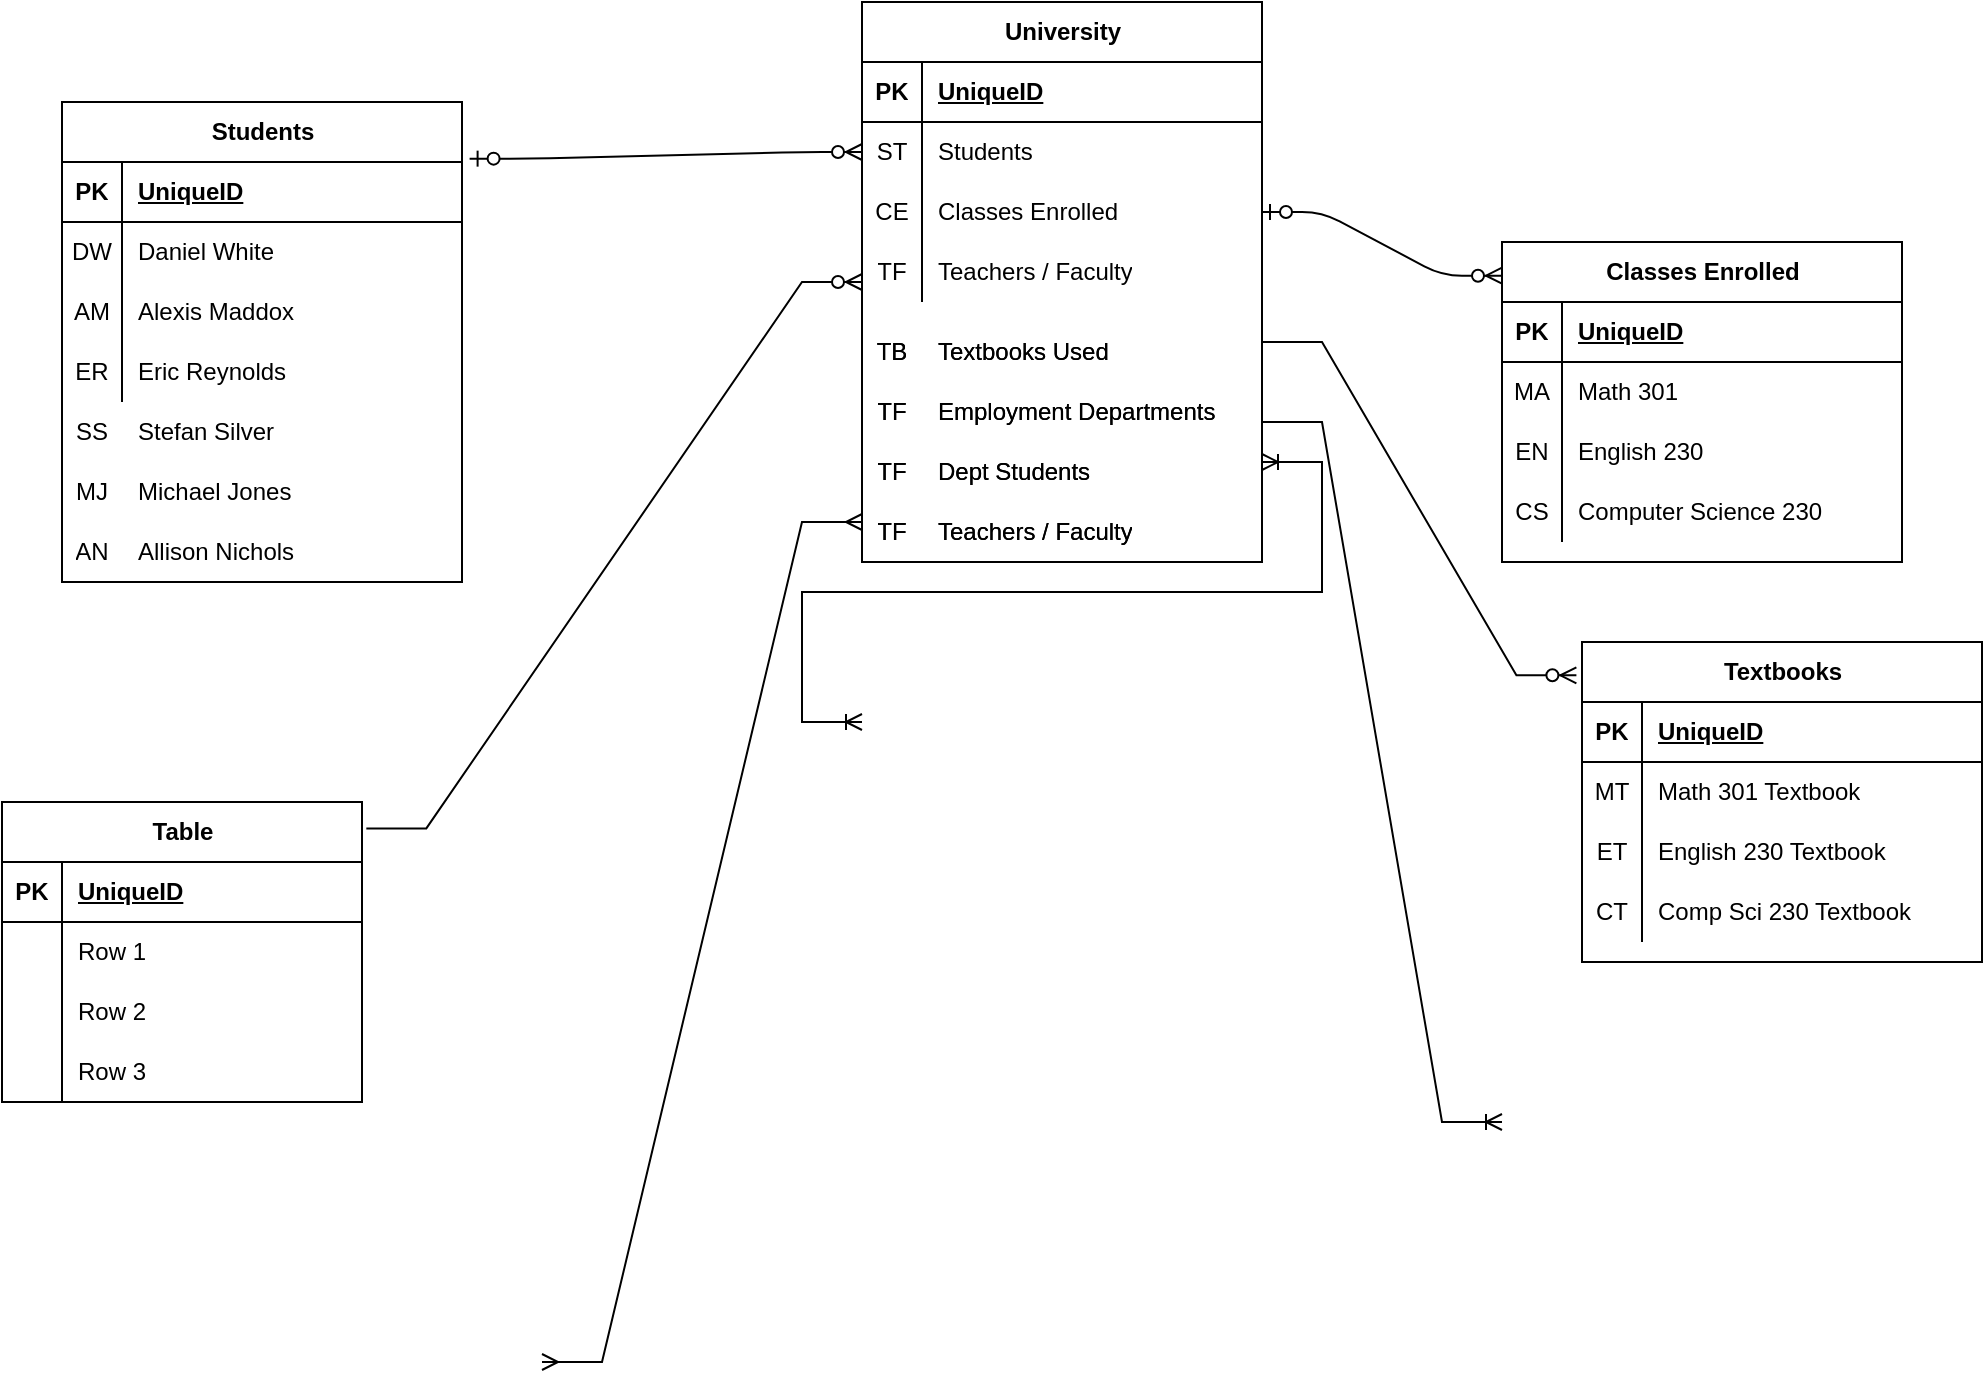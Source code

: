 <mxfile version="24.7.2" type="github">
  <diagram name="Page-1" id="e56a1550-8fbb-45ad-956c-1786394a9013">
    <mxGraphModel dx="1661" dy="837" grid="1" gridSize="10" guides="1" tooltips="1" connect="1" arrows="1" fold="1" page="1" pageScale="1" pageWidth="1100" pageHeight="850" background="none" math="0" shadow="0">
      <root>
        <mxCell id="0" />
        <mxCell id="1" parent="0" />
        <mxCell id="2e49270ec7c68f3f-79" value="" style="edgeStyle=entityRelationEdgeStyle;html=1;endArrow=ERzeroToMany;startArrow=ERzeroToOne;labelBackgroundColor=none;fontFamily=Verdana;fontSize=14;exitX=1.019;exitY=0.118;exitDx=0;exitDy=0;exitPerimeter=0;entryX=0;entryY=0.5;entryDx=0;entryDy=0;" parent="1" source="1k9znN38FCww6SanzJEL-21" target="1k9znN38FCww6SanzJEL-52" edge="1">
          <mxGeometry width="100" height="100" relative="1" as="geometry">
            <mxPoint x="320.0" y="168.28" as="sourcePoint" />
            <mxPoint x="391" y="80" as="targetPoint" />
            <Array as="points">
              <mxPoint x="391.44" y="44" />
            </Array>
          </mxGeometry>
        </mxCell>
        <mxCell id="1k9znN38FCww6SanzJEL-19" value="" style="edgeStyle=entityRelationEdgeStyle;html=1;endArrow=ERzeroToMany;startArrow=ERzeroToOne;labelBackgroundColor=none;fontFamily=Verdana;fontSize=14;entryX=-0.014;entryY=0.074;entryDx=0;entryDy=0;entryPerimeter=0;exitX=1;exitY=0.5;exitDx=0;exitDy=0;" edge="1" parent="1" source="1k9znN38FCww6SanzJEL-55">
          <mxGeometry width="100" height="100" relative="1" as="geometry">
            <mxPoint x="610" y="110" as="sourcePoint" />
            <mxPoint x="720" y="136.84" as="targetPoint" />
            <Array as="points">
              <mxPoint x="602.8" y="75" />
              <mxPoint x="642.8" y="85" />
              <mxPoint x="632.8" y="75" />
              <mxPoint x="602.8" y="95" />
              <mxPoint x="602.8" y="155" />
              <mxPoint x="652.8" y="85" />
              <mxPoint x="542.8" y="-6" />
            </Array>
          </mxGeometry>
        </mxCell>
        <mxCell id="1k9znN38FCww6SanzJEL-34" value="Classes Enrolled" style="shape=table;startSize=30;container=1;collapsible=1;childLayout=tableLayout;fixedRows=1;rowLines=0;fontStyle=1;align=center;resizeLast=1;html=1;" vertex="1" parent="1">
          <mxGeometry x="720" y="120" width="200" height="160" as="geometry" />
        </mxCell>
        <mxCell id="1k9znN38FCww6SanzJEL-35" value="" style="shape=tableRow;horizontal=0;startSize=0;swimlaneHead=0;swimlaneBody=0;fillColor=none;collapsible=0;dropTarget=0;points=[[0,0.5],[1,0.5]];portConstraint=eastwest;top=0;left=0;right=0;bottom=1;" vertex="1" parent="1k9znN38FCww6SanzJEL-34">
          <mxGeometry y="30" width="200" height="30" as="geometry" />
        </mxCell>
        <mxCell id="1k9znN38FCww6SanzJEL-36" value="PK" style="shape=partialRectangle;connectable=0;fillColor=none;top=0;left=0;bottom=0;right=0;fontStyle=1;overflow=hidden;whiteSpace=wrap;html=1;" vertex="1" parent="1k9znN38FCww6SanzJEL-35">
          <mxGeometry width="30" height="30" as="geometry">
            <mxRectangle width="30" height="30" as="alternateBounds" />
          </mxGeometry>
        </mxCell>
        <mxCell id="1k9znN38FCww6SanzJEL-37" value="UniqueID" style="shape=partialRectangle;connectable=0;fillColor=none;top=0;left=0;bottom=0;right=0;align=left;spacingLeft=6;fontStyle=5;overflow=hidden;whiteSpace=wrap;html=1;" vertex="1" parent="1k9znN38FCww6SanzJEL-35">
          <mxGeometry x="30" width="170" height="30" as="geometry">
            <mxRectangle width="170" height="30" as="alternateBounds" />
          </mxGeometry>
        </mxCell>
        <mxCell id="1k9znN38FCww6SanzJEL-38" value="" style="shape=tableRow;horizontal=0;startSize=0;swimlaneHead=0;swimlaneBody=0;fillColor=none;collapsible=0;dropTarget=0;points=[[0,0.5],[1,0.5]];portConstraint=eastwest;top=0;left=0;right=0;bottom=0;" vertex="1" parent="1k9znN38FCww6SanzJEL-34">
          <mxGeometry y="60" width="200" height="30" as="geometry" />
        </mxCell>
        <mxCell id="1k9znN38FCww6SanzJEL-39" value="MA" style="shape=partialRectangle;connectable=0;fillColor=none;top=0;left=0;bottom=0;right=0;editable=1;overflow=hidden;whiteSpace=wrap;html=1;" vertex="1" parent="1k9znN38FCww6SanzJEL-38">
          <mxGeometry width="30" height="30" as="geometry">
            <mxRectangle width="30" height="30" as="alternateBounds" />
          </mxGeometry>
        </mxCell>
        <mxCell id="1k9znN38FCww6SanzJEL-40" value="Math 301" style="shape=partialRectangle;connectable=0;fillColor=none;top=0;left=0;bottom=0;right=0;align=left;spacingLeft=6;overflow=hidden;whiteSpace=wrap;html=1;" vertex="1" parent="1k9znN38FCww6SanzJEL-38">
          <mxGeometry x="30" width="170" height="30" as="geometry">
            <mxRectangle width="170" height="30" as="alternateBounds" />
          </mxGeometry>
        </mxCell>
        <mxCell id="1k9znN38FCww6SanzJEL-41" value="" style="shape=tableRow;horizontal=0;startSize=0;swimlaneHead=0;swimlaneBody=0;fillColor=none;collapsible=0;dropTarget=0;points=[[0,0.5],[1,0.5]];portConstraint=eastwest;top=0;left=0;right=0;bottom=0;" vertex="1" parent="1k9znN38FCww6SanzJEL-34">
          <mxGeometry y="90" width="200" height="30" as="geometry" />
        </mxCell>
        <mxCell id="1k9znN38FCww6SanzJEL-42" value="EN" style="shape=partialRectangle;connectable=0;fillColor=none;top=0;left=0;bottom=0;right=0;editable=1;overflow=hidden;whiteSpace=wrap;html=1;" vertex="1" parent="1k9znN38FCww6SanzJEL-41">
          <mxGeometry width="30" height="30" as="geometry">
            <mxRectangle width="30" height="30" as="alternateBounds" />
          </mxGeometry>
        </mxCell>
        <mxCell id="1k9znN38FCww6SanzJEL-43" value="English 230" style="shape=partialRectangle;connectable=0;fillColor=none;top=0;left=0;bottom=0;right=0;align=left;spacingLeft=6;overflow=hidden;whiteSpace=wrap;html=1;" vertex="1" parent="1k9znN38FCww6SanzJEL-41">
          <mxGeometry x="30" width="170" height="30" as="geometry">
            <mxRectangle width="170" height="30" as="alternateBounds" />
          </mxGeometry>
        </mxCell>
        <mxCell id="1k9znN38FCww6SanzJEL-44" value="" style="shape=tableRow;horizontal=0;startSize=0;swimlaneHead=0;swimlaneBody=0;fillColor=none;collapsible=0;dropTarget=0;points=[[0,0.5],[1,0.5]];portConstraint=eastwest;top=0;left=0;right=0;bottom=0;" vertex="1" parent="1k9znN38FCww6SanzJEL-34">
          <mxGeometry y="120" width="200" height="30" as="geometry" />
        </mxCell>
        <mxCell id="1k9znN38FCww6SanzJEL-45" value="CS" style="shape=partialRectangle;connectable=0;fillColor=none;top=0;left=0;bottom=0;right=0;editable=1;overflow=hidden;whiteSpace=wrap;html=1;" vertex="1" parent="1k9znN38FCww6SanzJEL-44">
          <mxGeometry width="30" height="30" as="geometry">
            <mxRectangle width="30" height="30" as="alternateBounds" />
          </mxGeometry>
        </mxCell>
        <mxCell id="1k9znN38FCww6SanzJEL-46" value="Computer Science 230" style="shape=partialRectangle;connectable=0;fillColor=none;top=0;left=0;bottom=0;right=0;align=left;spacingLeft=6;overflow=hidden;whiteSpace=wrap;html=1;" vertex="1" parent="1k9znN38FCww6SanzJEL-44">
          <mxGeometry x="30" width="170" height="30" as="geometry">
            <mxRectangle width="170" height="30" as="alternateBounds" />
          </mxGeometry>
        </mxCell>
        <mxCell id="1k9znN38FCww6SanzJEL-61" value="Textbooks" style="shape=table;startSize=30;container=1;collapsible=1;childLayout=tableLayout;fixedRows=1;rowLines=0;fontStyle=1;align=center;resizeLast=1;html=1;" vertex="1" parent="1">
          <mxGeometry x="760" y="320" width="200" height="160" as="geometry" />
        </mxCell>
        <mxCell id="1k9znN38FCww6SanzJEL-62" value="" style="shape=tableRow;horizontal=0;startSize=0;swimlaneHead=0;swimlaneBody=0;fillColor=none;collapsible=0;dropTarget=0;points=[[0,0.5],[1,0.5]];portConstraint=eastwest;top=0;left=0;right=0;bottom=1;" vertex="1" parent="1k9znN38FCww6SanzJEL-61">
          <mxGeometry y="30" width="200" height="30" as="geometry" />
        </mxCell>
        <mxCell id="1k9znN38FCww6SanzJEL-63" value="PK" style="shape=partialRectangle;connectable=0;fillColor=none;top=0;left=0;bottom=0;right=0;fontStyle=1;overflow=hidden;whiteSpace=wrap;html=1;" vertex="1" parent="1k9znN38FCww6SanzJEL-62">
          <mxGeometry width="30" height="30" as="geometry">
            <mxRectangle width="30" height="30" as="alternateBounds" />
          </mxGeometry>
        </mxCell>
        <mxCell id="1k9znN38FCww6SanzJEL-64" value="UniqueID" style="shape=partialRectangle;connectable=0;fillColor=none;top=0;left=0;bottom=0;right=0;align=left;spacingLeft=6;fontStyle=5;overflow=hidden;whiteSpace=wrap;html=1;" vertex="1" parent="1k9znN38FCww6SanzJEL-62">
          <mxGeometry x="30" width="170" height="30" as="geometry">
            <mxRectangle width="170" height="30" as="alternateBounds" />
          </mxGeometry>
        </mxCell>
        <mxCell id="1k9znN38FCww6SanzJEL-65" value="" style="shape=tableRow;horizontal=0;startSize=0;swimlaneHead=0;swimlaneBody=0;fillColor=none;collapsible=0;dropTarget=0;points=[[0,0.5],[1,0.5]];portConstraint=eastwest;top=0;left=0;right=0;bottom=0;" vertex="1" parent="1k9znN38FCww6SanzJEL-61">
          <mxGeometry y="60" width="200" height="30" as="geometry" />
        </mxCell>
        <mxCell id="1k9znN38FCww6SanzJEL-66" value="MT" style="shape=partialRectangle;connectable=0;fillColor=none;top=0;left=0;bottom=0;right=0;editable=1;overflow=hidden;whiteSpace=wrap;html=1;" vertex="1" parent="1k9znN38FCww6SanzJEL-65">
          <mxGeometry width="30" height="30" as="geometry">
            <mxRectangle width="30" height="30" as="alternateBounds" />
          </mxGeometry>
        </mxCell>
        <mxCell id="1k9znN38FCww6SanzJEL-67" value="Math 301 Textbook" style="shape=partialRectangle;connectable=0;fillColor=none;top=0;left=0;bottom=0;right=0;align=left;spacingLeft=6;overflow=hidden;whiteSpace=wrap;html=1;" vertex="1" parent="1k9znN38FCww6SanzJEL-65">
          <mxGeometry x="30" width="170" height="30" as="geometry">
            <mxRectangle width="170" height="30" as="alternateBounds" />
          </mxGeometry>
        </mxCell>
        <mxCell id="1k9znN38FCww6SanzJEL-68" value="" style="shape=tableRow;horizontal=0;startSize=0;swimlaneHead=0;swimlaneBody=0;fillColor=none;collapsible=0;dropTarget=0;points=[[0,0.5],[1,0.5]];portConstraint=eastwest;top=0;left=0;right=0;bottom=0;" vertex="1" parent="1k9znN38FCww6SanzJEL-61">
          <mxGeometry y="90" width="200" height="30" as="geometry" />
        </mxCell>
        <mxCell id="1k9znN38FCww6SanzJEL-69" value="ET" style="shape=partialRectangle;connectable=0;fillColor=none;top=0;left=0;bottom=0;right=0;editable=1;overflow=hidden;whiteSpace=wrap;html=1;" vertex="1" parent="1k9znN38FCww6SanzJEL-68">
          <mxGeometry width="30" height="30" as="geometry">
            <mxRectangle width="30" height="30" as="alternateBounds" />
          </mxGeometry>
        </mxCell>
        <mxCell id="1k9znN38FCww6SanzJEL-70" value="English 230 Textbook" style="shape=partialRectangle;connectable=0;fillColor=none;top=0;left=0;bottom=0;right=0;align=left;spacingLeft=6;overflow=hidden;whiteSpace=wrap;html=1;" vertex="1" parent="1k9znN38FCww6SanzJEL-68">
          <mxGeometry x="30" width="170" height="30" as="geometry">
            <mxRectangle width="170" height="30" as="alternateBounds" />
          </mxGeometry>
        </mxCell>
        <mxCell id="1k9znN38FCww6SanzJEL-71" value="" style="shape=tableRow;horizontal=0;startSize=0;swimlaneHead=0;swimlaneBody=0;fillColor=none;collapsible=0;dropTarget=0;points=[[0,0.5],[1,0.5]];portConstraint=eastwest;top=0;left=0;right=0;bottom=0;" vertex="1" parent="1k9znN38FCww6SanzJEL-61">
          <mxGeometry y="120" width="200" height="30" as="geometry" />
        </mxCell>
        <mxCell id="1k9znN38FCww6SanzJEL-72" value="CT" style="shape=partialRectangle;connectable=0;fillColor=none;top=0;left=0;bottom=0;right=0;editable=1;overflow=hidden;whiteSpace=wrap;html=1;" vertex="1" parent="1k9znN38FCww6SanzJEL-71">
          <mxGeometry width="30" height="30" as="geometry">
            <mxRectangle width="30" height="30" as="alternateBounds" />
          </mxGeometry>
        </mxCell>
        <mxCell id="1k9znN38FCww6SanzJEL-73" value="Comp Sci 230 Textbook" style="shape=partialRectangle;connectable=0;fillColor=none;top=0;left=0;bottom=0;right=0;align=left;spacingLeft=6;overflow=hidden;whiteSpace=wrap;html=1;" vertex="1" parent="1k9znN38FCww6SanzJEL-71">
          <mxGeometry x="30" width="170" height="30" as="geometry">
            <mxRectangle width="170" height="30" as="alternateBounds" />
          </mxGeometry>
        </mxCell>
        <mxCell id="1k9znN38FCww6SanzJEL-89" value="" style="edgeStyle=entityRelationEdgeStyle;fontSize=12;html=1;endArrow=ERzeroToMany;endFill=1;rounded=0;entryX=-0.014;entryY=0.104;entryDx=0;entryDy=0;entryPerimeter=0;" edge="1" parent="1" target="1k9znN38FCww6SanzJEL-61">
          <mxGeometry width="100" height="100" relative="1" as="geometry">
            <mxPoint x="600" y="170" as="sourcePoint" />
            <mxPoint x="720" y="375" as="targetPoint" />
          </mxGeometry>
        </mxCell>
        <mxCell id="1k9znN38FCww6SanzJEL-96" value="" style="edgeStyle=entityRelationEdgeStyle;fontSize=12;html=1;endArrow=ERzeroToMany;endFill=1;rounded=0;exitX=1.012;exitY=0.088;exitDx=0;exitDy=0;exitPerimeter=0;" edge="1" parent="1" source="1k9znN38FCww6SanzJEL-101">
          <mxGeometry width="100" height="100" relative="1" as="geometry">
            <mxPoint x="200" y="400" as="sourcePoint" />
            <mxPoint x="400" y="140" as="targetPoint" />
          </mxGeometry>
        </mxCell>
        <mxCell id="1k9znN38FCww6SanzJEL-97" value="" style="edgeStyle=entityRelationEdgeStyle;fontSize=12;html=1;endArrow=ERoneToMany;rounded=0;" edge="1" parent="1">
          <mxGeometry width="100" height="100" relative="1" as="geometry">
            <mxPoint x="600" y="210" as="sourcePoint" />
            <mxPoint x="720" y="560" as="targetPoint" />
            <Array as="points">
              <mxPoint x="670" y="-170" />
              <mxPoint x="720" y="130" />
              <mxPoint x="660" y="100" />
            </Array>
          </mxGeometry>
        </mxCell>
        <mxCell id="1k9znN38FCww6SanzJEL-98" value="" style="edgeStyle=entityRelationEdgeStyle;fontSize=12;html=1;endArrow=ERmany;startArrow=ERmany;rounded=0;" edge="1" parent="1">
          <mxGeometry width="100" height="100" relative="1" as="geometry">
            <mxPoint x="240" y="680" as="sourcePoint" />
            <mxPoint x="400" y="260" as="targetPoint" />
            <Array as="points">
              <mxPoint x="500" y="320" />
              <mxPoint x="370" y="290" />
              <mxPoint x="360" y="250" />
            </Array>
          </mxGeometry>
        </mxCell>
        <mxCell id="1k9znN38FCww6SanzJEL-100" value="" style="edgeStyle=entityRelationEdgeStyle;fontSize=12;html=1;endArrow=ERoneToMany;startArrow=ERoneToMany;rounded=0;" edge="1" parent="1">
          <mxGeometry width="100" height="100" relative="1" as="geometry">
            <mxPoint x="600" y="230" as="sourcePoint" />
            <mxPoint x="400" y="360" as="targetPoint" />
            <Array as="points">
              <mxPoint x="310" y="540" />
            </Array>
          </mxGeometry>
        </mxCell>
        <mxCell id="1k9znN38FCww6SanzJEL-101" value="Table" style="shape=table;startSize=30;container=1;collapsible=1;childLayout=tableLayout;fixedRows=1;rowLines=0;fontStyle=1;align=center;resizeLast=1;html=1;" vertex="1" parent="1">
          <mxGeometry x="-30" y="400" width="180" height="150" as="geometry" />
        </mxCell>
        <mxCell id="1k9znN38FCww6SanzJEL-102" value="" style="shape=tableRow;horizontal=0;startSize=0;swimlaneHead=0;swimlaneBody=0;fillColor=none;collapsible=0;dropTarget=0;points=[[0,0.5],[1,0.5]];portConstraint=eastwest;top=0;left=0;right=0;bottom=1;" vertex="1" parent="1k9znN38FCww6SanzJEL-101">
          <mxGeometry y="30" width="180" height="30" as="geometry" />
        </mxCell>
        <mxCell id="1k9znN38FCww6SanzJEL-103" value="PK" style="shape=partialRectangle;connectable=0;fillColor=none;top=0;left=0;bottom=0;right=0;fontStyle=1;overflow=hidden;whiteSpace=wrap;html=1;" vertex="1" parent="1k9znN38FCww6SanzJEL-102">
          <mxGeometry width="30" height="30" as="geometry">
            <mxRectangle width="30" height="30" as="alternateBounds" />
          </mxGeometry>
        </mxCell>
        <mxCell id="1k9znN38FCww6SanzJEL-104" value="UniqueID" style="shape=partialRectangle;connectable=0;fillColor=none;top=0;left=0;bottom=0;right=0;align=left;spacingLeft=6;fontStyle=5;overflow=hidden;whiteSpace=wrap;html=1;" vertex="1" parent="1k9znN38FCww6SanzJEL-102">
          <mxGeometry x="30" width="150" height="30" as="geometry">
            <mxRectangle width="150" height="30" as="alternateBounds" />
          </mxGeometry>
        </mxCell>
        <mxCell id="1k9znN38FCww6SanzJEL-105" value="" style="shape=tableRow;horizontal=0;startSize=0;swimlaneHead=0;swimlaneBody=0;fillColor=none;collapsible=0;dropTarget=0;points=[[0,0.5],[1,0.5]];portConstraint=eastwest;top=0;left=0;right=0;bottom=0;" vertex="1" parent="1k9znN38FCww6SanzJEL-101">
          <mxGeometry y="60" width="180" height="30" as="geometry" />
        </mxCell>
        <mxCell id="1k9znN38FCww6SanzJEL-106" value="" style="shape=partialRectangle;connectable=0;fillColor=none;top=0;left=0;bottom=0;right=0;editable=1;overflow=hidden;whiteSpace=wrap;html=1;" vertex="1" parent="1k9znN38FCww6SanzJEL-105">
          <mxGeometry width="30" height="30" as="geometry">
            <mxRectangle width="30" height="30" as="alternateBounds" />
          </mxGeometry>
        </mxCell>
        <mxCell id="1k9znN38FCww6SanzJEL-107" value="Row 1" style="shape=partialRectangle;connectable=0;fillColor=none;top=0;left=0;bottom=0;right=0;align=left;spacingLeft=6;overflow=hidden;whiteSpace=wrap;html=1;" vertex="1" parent="1k9znN38FCww6SanzJEL-105">
          <mxGeometry x="30" width="150" height="30" as="geometry">
            <mxRectangle width="150" height="30" as="alternateBounds" />
          </mxGeometry>
        </mxCell>
        <mxCell id="1k9znN38FCww6SanzJEL-108" value="" style="shape=tableRow;horizontal=0;startSize=0;swimlaneHead=0;swimlaneBody=0;fillColor=none;collapsible=0;dropTarget=0;points=[[0,0.5],[1,0.5]];portConstraint=eastwest;top=0;left=0;right=0;bottom=0;" vertex="1" parent="1k9znN38FCww6SanzJEL-101">
          <mxGeometry y="90" width="180" height="30" as="geometry" />
        </mxCell>
        <mxCell id="1k9znN38FCww6SanzJEL-109" value="" style="shape=partialRectangle;connectable=0;fillColor=none;top=0;left=0;bottom=0;right=0;editable=1;overflow=hidden;whiteSpace=wrap;html=1;" vertex="1" parent="1k9znN38FCww6SanzJEL-108">
          <mxGeometry width="30" height="30" as="geometry">
            <mxRectangle width="30" height="30" as="alternateBounds" />
          </mxGeometry>
        </mxCell>
        <mxCell id="1k9znN38FCww6SanzJEL-110" value="Row 2" style="shape=partialRectangle;connectable=0;fillColor=none;top=0;left=0;bottom=0;right=0;align=left;spacingLeft=6;overflow=hidden;whiteSpace=wrap;html=1;" vertex="1" parent="1k9znN38FCww6SanzJEL-108">
          <mxGeometry x="30" width="150" height="30" as="geometry">
            <mxRectangle width="150" height="30" as="alternateBounds" />
          </mxGeometry>
        </mxCell>
        <mxCell id="1k9znN38FCww6SanzJEL-111" value="" style="shape=tableRow;horizontal=0;startSize=0;swimlaneHead=0;swimlaneBody=0;fillColor=none;collapsible=0;dropTarget=0;points=[[0,0.5],[1,0.5]];portConstraint=eastwest;top=0;left=0;right=0;bottom=0;" vertex="1" parent="1k9znN38FCww6SanzJEL-101">
          <mxGeometry y="120" width="180" height="30" as="geometry" />
        </mxCell>
        <mxCell id="1k9znN38FCww6SanzJEL-112" value="" style="shape=partialRectangle;connectable=0;fillColor=none;top=0;left=0;bottom=0;right=0;editable=1;overflow=hidden;whiteSpace=wrap;html=1;" vertex="1" parent="1k9znN38FCww6SanzJEL-111">
          <mxGeometry width="30" height="30" as="geometry">
            <mxRectangle width="30" height="30" as="alternateBounds" />
          </mxGeometry>
        </mxCell>
        <mxCell id="1k9znN38FCww6SanzJEL-113" value="Row 3" style="shape=partialRectangle;connectable=0;fillColor=none;top=0;left=0;bottom=0;right=0;align=left;spacingLeft=6;overflow=hidden;whiteSpace=wrap;html=1;" vertex="1" parent="1k9znN38FCww6SanzJEL-111">
          <mxGeometry x="30" width="150" height="30" as="geometry">
            <mxRectangle width="150" height="30" as="alternateBounds" />
          </mxGeometry>
        </mxCell>
        <mxCell id="1k9znN38FCww6SanzJEL-114" value="" style="group" vertex="1" connectable="0" parent="1">
          <mxGeometry y="50" width="200" height="240" as="geometry" />
        </mxCell>
        <mxCell id="1k9znN38FCww6SanzJEL-21" value="Students" style="shape=table;startSize=30;container=1;collapsible=1;childLayout=tableLayout;fixedRows=1;rowLines=0;fontStyle=1;align=center;resizeLast=1;html=1;" vertex="1" parent="1k9znN38FCww6SanzJEL-114">
          <mxGeometry width="200" height="240" as="geometry" />
        </mxCell>
        <mxCell id="1k9znN38FCww6SanzJEL-22" value="" style="shape=tableRow;horizontal=0;startSize=0;swimlaneHead=0;swimlaneBody=0;fillColor=none;collapsible=0;dropTarget=0;points=[[0,0.5],[1,0.5]];portConstraint=eastwest;top=0;left=0;right=0;bottom=1;" vertex="1" parent="1k9znN38FCww6SanzJEL-21">
          <mxGeometry y="30" width="200" height="30" as="geometry" />
        </mxCell>
        <mxCell id="1k9znN38FCww6SanzJEL-23" value="PK" style="shape=partialRectangle;connectable=0;fillColor=none;top=0;left=0;bottom=0;right=0;fontStyle=1;overflow=hidden;whiteSpace=wrap;html=1;" vertex="1" parent="1k9znN38FCww6SanzJEL-22">
          <mxGeometry width="30" height="30" as="geometry">
            <mxRectangle width="30" height="30" as="alternateBounds" />
          </mxGeometry>
        </mxCell>
        <mxCell id="1k9znN38FCww6SanzJEL-24" value="UniqueID" style="shape=partialRectangle;connectable=0;fillColor=none;top=0;left=0;bottom=0;right=0;align=left;spacingLeft=6;fontStyle=5;overflow=hidden;whiteSpace=wrap;html=1;" vertex="1" parent="1k9znN38FCww6SanzJEL-22">
          <mxGeometry x="30" width="170" height="30" as="geometry">
            <mxRectangle width="170" height="30" as="alternateBounds" />
          </mxGeometry>
        </mxCell>
        <mxCell id="1k9znN38FCww6SanzJEL-25" value="" style="shape=tableRow;horizontal=0;startSize=0;swimlaneHead=0;swimlaneBody=0;fillColor=none;collapsible=0;dropTarget=0;points=[[0,0.5],[1,0.5]];portConstraint=eastwest;top=0;left=0;right=0;bottom=0;" vertex="1" parent="1k9znN38FCww6SanzJEL-21">
          <mxGeometry y="60" width="200" height="30" as="geometry" />
        </mxCell>
        <mxCell id="1k9znN38FCww6SanzJEL-26" value="DW" style="shape=partialRectangle;connectable=0;fillColor=none;top=0;left=0;bottom=0;right=0;editable=1;overflow=hidden;whiteSpace=wrap;html=1;" vertex="1" parent="1k9znN38FCww6SanzJEL-25">
          <mxGeometry width="30" height="30" as="geometry">
            <mxRectangle width="30" height="30" as="alternateBounds" />
          </mxGeometry>
        </mxCell>
        <mxCell id="1k9znN38FCww6SanzJEL-27" value="Daniel White" style="shape=partialRectangle;connectable=0;fillColor=none;top=0;left=0;bottom=0;right=0;align=left;spacingLeft=6;overflow=hidden;whiteSpace=wrap;html=1;" vertex="1" parent="1k9znN38FCww6SanzJEL-25">
          <mxGeometry x="30" width="170" height="30" as="geometry">
            <mxRectangle width="170" height="30" as="alternateBounds" />
          </mxGeometry>
        </mxCell>
        <mxCell id="1k9znN38FCww6SanzJEL-28" value="" style="shape=tableRow;horizontal=0;startSize=0;swimlaneHead=0;swimlaneBody=0;fillColor=none;collapsible=0;dropTarget=0;points=[[0,0.5],[1,0.5]];portConstraint=eastwest;top=0;left=0;right=0;bottom=0;" vertex="1" parent="1k9znN38FCww6SanzJEL-21">
          <mxGeometry y="90" width="200" height="30" as="geometry" />
        </mxCell>
        <mxCell id="1k9znN38FCww6SanzJEL-29" value="AM" style="shape=partialRectangle;connectable=0;fillColor=none;top=0;left=0;bottom=0;right=0;editable=1;overflow=hidden;whiteSpace=wrap;html=1;" vertex="1" parent="1k9znN38FCww6SanzJEL-28">
          <mxGeometry width="30" height="30" as="geometry">
            <mxRectangle width="30" height="30" as="alternateBounds" />
          </mxGeometry>
        </mxCell>
        <mxCell id="1k9znN38FCww6SanzJEL-30" value="Alexis Maddox" style="shape=partialRectangle;connectable=0;fillColor=none;top=0;left=0;bottom=0;right=0;align=left;spacingLeft=6;overflow=hidden;whiteSpace=wrap;html=1;" vertex="1" parent="1k9znN38FCww6SanzJEL-28">
          <mxGeometry x="30" width="170" height="30" as="geometry">
            <mxRectangle width="170" height="30" as="alternateBounds" />
          </mxGeometry>
        </mxCell>
        <mxCell id="1k9znN38FCww6SanzJEL-31" value="" style="shape=tableRow;horizontal=0;startSize=0;swimlaneHead=0;swimlaneBody=0;fillColor=none;collapsible=0;dropTarget=0;points=[[0,0.5],[1,0.5]];portConstraint=eastwest;top=0;left=0;right=0;bottom=0;" vertex="1" parent="1k9znN38FCww6SanzJEL-21">
          <mxGeometry y="120" width="200" height="30" as="geometry" />
        </mxCell>
        <mxCell id="1k9znN38FCww6SanzJEL-32" value="ER" style="shape=partialRectangle;connectable=0;fillColor=none;top=0;left=0;bottom=0;right=0;editable=1;overflow=hidden;whiteSpace=wrap;html=1;" vertex="1" parent="1k9znN38FCww6SanzJEL-31">
          <mxGeometry width="30" height="30" as="geometry">
            <mxRectangle width="30" height="30" as="alternateBounds" />
          </mxGeometry>
        </mxCell>
        <mxCell id="1k9znN38FCww6SanzJEL-33" value="Eric Reynolds" style="shape=partialRectangle;connectable=0;fillColor=none;top=0;left=0;bottom=0;right=0;align=left;spacingLeft=6;overflow=hidden;whiteSpace=wrap;html=1;" vertex="1" parent="1k9znN38FCww6SanzJEL-31">
          <mxGeometry x="30" width="170" height="30" as="geometry">
            <mxRectangle width="170" height="30" as="alternateBounds" />
          </mxGeometry>
        </mxCell>
        <mxCell id="1k9znN38FCww6SanzJEL-90" value="SS" style="shape=partialRectangle;connectable=0;fillColor=none;top=0;left=0;bottom=0;right=0;editable=1;overflow=hidden;whiteSpace=wrap;html=1;" vertex="1" parent="1k9znN38FCww6SanzJEL-114">
          <mxGeometry y="150" width="30" height="30" as="geometry">
            <mxRectangle width="30" height="30" as="alternateBounds" />
          </mxGeometry>
        </mxCell>
        <mxCell id="1k9znN38FCww6SanzJEL-91" value="Stefan Silver" style="shape=partialRectangle;connectable=0;fillColor=none;top=0;left=0;bottom=0;right=0;align=left;spacingLeft=6;overflow=hidden;whiteSpace=wrap;html=1;" vertex="1" parent="1k9znN38FCww6SanzJEL-114">
          <mxGeometry x="30" y="150" width="170" height="30" as="geometry">
            <mxRectangle width="170" height="30" as="alternateBounds" />
          </mxGeometry>
        </mxCell>
        <mxCell id="1k9znN38FCww6SanzJEL-92" value="MJ" style="shape=partialRectangle;connectable=0;fillColor=none;top=0;left=0;bottom=0;right=0;editable=1;overflow=hidden;whiteSpace=wrap;html=1;" vertex="1" parent="1k9znN38FCww6SanzJEL-114">
          <mxGeometry y="180" width="30" height="30" as="geometry">
            <mxRectangle width="30" height="30" as="alternateBounds" />
          </mxGeometry>
        </mxCell>
        <mxCell id="1k9znN38FCww6SanzJEL-93" value="Michael Jones" style="shape=partialRectangle;connectable=0;fillColor=none;top=0;left=0;bottom=0;right=0;align=left;spacingLeft=6;overflow=hidden;whiteSpace=wrap;html=1;" vertex="1" parent="1k9znN38FCww6SanzJEL-114">
          <mxGeometry x="30" y="180" width="170" height="30" as="geometry">
            <mxRectangle width="170" height="30" as="alternateBounds" />
          </mxGeometry>
        </mxCell>
        <mxCell id="1k9znN38FCww6SanzJEL-94" value="AN" style="shape=partialRectangle;connectable=0;fillColor=none;top=0;left=0;bottom=0;right=0;editable=1;overflow=hidden;whiteSpace=wrap;html=1;" vertex="1" parent="1k9znN38FCww6SanzJEL-114">
          <mxGeometry y="210" width="30" height="30" as="geometry">
            <mxRectangle width="30" height="30" as="alternateBounds" />
          </mxGeometry>
        </mxCell>
        <mxCell id="1k9znN38FCww6SanzJEL-95" value="Allison Nichols" style="shape=partialRectangle;connectable=0;fillColor=none;top=0;left=0;bottom=0;right=0;align=left;spacingLeft=6;overflow=hidden;whiteSpace=wrap;html=1;" vertex="1" parent="1k9znN38FCww6SanzJEL-114">
          <mxGeometry x="30" y="210" width="170" height="30" as="geometry">
            <mxRectangle width="170" height="30" as="alternateBounds" />
          </mxGeometry>
        </mxCell>
        <mxCell id="1k9znN38FCww6SanzJEL-115" value="" style="group" vertex="1" connectable="0" parent="1">
          <mxGeometry x="400" width="200" height="280" as="geometry" />
        </mxCell>
        <mxCell id="1k9znN38FCww6SanzJEL-48" value="University" style="shape=table;startSize=30;container=1;collapsible=1;childLayout=tableLayout;fixedRows=1;rowLines=0;fontStyle=1;align=center;resizeLast=1;html=1;" vertex="1" parent="1k9znN38FCww6SanzJEL-115">
          <mxGeometry width="200" height="280" as="geometry" />
        </mxCell>
        <mxCell id="1k9znN38FCww6SanzJEL-49" value="" style="shape=tableRow;horizontal=0;startSize=0;swimlaneHead=0;swimlaneBody=0;fillColor=none;collapsible=0;dropTarget=0;points=[[0,0.5],[1,0.5]];portConstraint=eastwest;top=0;left=0;right=0;bottom=1;" vertex="1" parent="1k9znN38FCww6SanzJEL-48">
          <mxGeometry y="30" width="200" height="30" as="geometry" />
        </mxCell>
        <mxCell id="1k9znN38FCww6SanzJEL-50" value="PK" style="shape=partialRectangle;connectable=0;fillColor=none;top=0;left=0;bottom=0;right=0;fontStyle=1;overflow=hidden;whiteSpace=wrap;html=1;" vertex="1" parent="1k9znN38FCww6SanzJEL-49">
          <mxGeometry width="30" height="30" as="geometry">
            <mxRectangle width="30" height="30" as="alternateBounds" />
          </mxGeometry>
        </mxCell>
        <mxCell id="1k9znN38FCww6SanzJEL-51" value="UniqueID" style="shape=partialRectangle;connectable=0;fillColor=none;top=0;left=0;bottom=0;right=0;align=left;spacingLeft=6;fontStyle=5;overflow=hidden;whiteSpace=wrap;html=1;" vertex="1" parent="1k9znN38FCww6SanzJEL-49">
          <mxGeometry x="30" width="170" height="30" as="geometry">
            <mxRectangle width="170" height="30" as="alternateBounds" />
          </mxGeometry>
        </mxCell>
        <mxCell id="1k9znN38FCww6SanzJEL-52" value="" style="shape=tableRow;horizontal=0;startSize=0;swimlaneHead=0;swimlaneBody=0;fillColor=none;collapsible=0;dropTarget=0;points=[[0,0.5],[1,0.5]];portConstraint=eastwest;top=0;left=0;right=0;bottom=0;" vertex="1" parent="1k9znN38FCww6SanzJEL-48">
          <mxGeometry y="60" width="200" height="30" as="geometry" />
        </mxCell>
        <mxCell id="1k9znN38FCww6SanzJEL-53" value="ST" style="shape=partialRectangle;connectable=0;fillColor=none;top=0;left=0;bottom=0;right=0;editable=1;overflow=hidden;whiteSpace=wrap;html=1;" vertex="1" parent="1k9znN38FCww6SanzJEL-52">
          <mxGeometry width="30" height="30" as="geometry">
            <mxRectangle width="30" height="30" as="alternateBounds" />
          </mxGeometry>
        </mxCell>
        <mxCell id="1k9znN38FCww6SanzJEL-54" value="Students" style="shape=partialRectangle;connectable=0;fillColor=none;top=0;left=0;bottom=0;right=0;align=left;spacingLeft=6;overflow=hidden;whiteSpace=wrap;html=1;" vertex="1" parent="1k9znN38FCww6SanzJEL-52">
          <mxGeometry x="30" width="170" height="30" as="geometry">
            <mxRectangle width="170" height="30" as="alternateBounds" />
          </mxGeometry>
        </mxCell>
        <mxCell id="1k9znN38FCww6SanzJEL-55" value="" style="shape=tableRow;horizontal=0;startSize=0;swimlaneHead=0;swimlaneBody=0;fillColor=none;collapsible=0;dropTarget=0;points=[[0,0.5],[1,0.5]];portConstraint=eastwest;top=0;left=0;right=0;bottom=0;" vertex="1" parent="1k9znN38FCww6SanzJEL-48">
          <mxGeometry y="90" width="200" height="30" as="geometry" />
        </mxCell>
        <mxCell id="1k9znN38FCww6SanzJEL-56" value="CE" style="shape=partialRectangle;connectable=0;fillColor=none;top=0;left=0;bottom=0;right=0;editable=1;overflow=hidden;whiteSpace=wrap;html=1;" vertex="1" parent="1k9znN38FCww6SanzJEL-55">
          <mxGeometry width="30" height="30" as="geometry">
            <mxRectangle width="30" height="30" as="alternateBounds" />
          </mxGeometry>
        </mxCell>
        <mxCell id="1k9znN38FCww6SanzJEL-57" value="Classes Enrolled" style="shape=partialRectangle;connectable=0;fillColor=none;top=0;left=0;bottom=0;right=0;align=left;spacingLeft=6;overflow=hidden;whiteSpace=wrap;html=1;" vertex="1" parent="1k9znN38FCww6SanzJEL-55">
          <mxGeometry x="30" width="170" height="30" as="geometry">
            <mxRectangle width="170" height="30" as="alternateBounds" />
          </mxGeometry>
        </mxCell>
        <mxCell id="1k9znN38FCww6SanzJEL-58" value="" style="shape=tableRow;horizontal=0;startSize=0;swimlaneHead=0;swimlaneBody=0;fillColor=none;collapsible=0;dropTarget=0;points=[[0,0.5],[1,0.5]];portConstraint=eastwest;top=0;left=0;right=0;bottom=0;" vertex="1" parent="1k9znN38FCww6SanzJEL-48">
          <mxGeometry y="120" width="200" height="30" as="geometry" />
        </mxCell>
        <mxCell id="1k9znN38FCww6SanzJEL-59" value="TF" style="shape=partialRectangle;connectable=0;fillColor=none;top=0;left=0;bottom=0;right=0;editable=1;overflow=hidden;whiteSpace=wrap;html=1;" vertex="1" parent="1k9znN38FCww6SanzJEL-58">
          <mxGeometry width="30" height="30" as="geometry">
            <mxRectangle width="30" height="30" as="alternateBounds" />
          </mxGeometry>
        </mxCell>
        <mxCell id="1k9znN38FCww6SanzJEL-60" value="Teachers / Faculty" style="shape=partialRectangle;connectable=0;fillColor=none;top=0;left=0;bottom=0;right=0;align=left;spacingLeft=6;overflow=hidden;whiteSpace=wrap;html=1;" vertex="1" parent="1k9znN38FCww6SanzJEL-58">
          <mxGeometry x="30" width="170" height="30" as="geometry">
            <mxRectangle width="170" height="30" as="alternateBounds" />
          </mxGeometry>
        </mxCell>
        <mxCell id="1k9znN38FCww6SanzJEL-74" value="TB" style="shape=partialRectangle;connectable=0;fillColor=none;top=0;left=0;bottom=0;right=0;editable=1;overflow=hidden;whiteSpace=wrap;html=1;" vertex="1" parent="1k9znN38FCww6SanzJEL-115">
          <mxGeometry y="160" width="30" height="30" as="geometry">
            <mxRectangle width="30" height="30" as="alternateBounds" />
          </mxGeometry>
        </mxCell>
        <mxCell id="1k9znN38FCww6SanzJEL-75" value="Textbooks Used" style="shape=partialRectangle;connectable=0;fillColor=none;top=0;left=0;bottom=0;right=0;align=left;spacingLeft=6;overflow=hidden;whiteSpace=wrap;html=1;" vertex="1" parent="1k9znN38FCww6SanzJEL-115">
          <mxGeometry x="30" y="160" width="170" height="30" as="geometry">
            <mxRectangle width="170" height="30" as="alternateBounds" />
          </mxGeometry>
        </mxCell>
        <mxCell id="1k9znN38FCww6SanzJEL-76" value="TF" style="shape=partialRectangle;connectable=0;fillColor=none;top=0;left=0;bottom=0;right=0;editable=1;overflow=hidden;whiteSpace=wrap;html=1;" vertex="1" parent="1k9znN38FCww6SanzJEL-115">
          <mxGeometry y="220" width="30" height="30" as="geometry">
            <mxRectangle width="30" height="30" as="alternateBounds" />
          </mxGeometry>
        </mxCell>
        <mxCell id="1k9znN38FCww6SanzJEL-77" value="Employment Departments" style="shape=partialRectangle;connectable=0;fillColor=none;top=0;left=0;bottom=0;right=0;align=left;spacingLeft=6;overflow=hidden;whiteSpace=wrap;html=1;" vertex="1" parent="1k9znN38FCww6SanzJEL-115">
          <mxGeometry x="30" y="190" width="170" height="30" as="geometry">
            <mxRectangle width="170" height="30" as="alternateBounds" />
          </mxGeometry>
        </mxCell>
        <mxCell id="1k9znN38FCww6SanzJEL-78" value="TF" style="shape=partialRectangle;connectable=0;fillColor=none;top=0;left=0;bottom=0;right=0;editable=1;overflow=hidden;whiteSpace=wrap;html=1;" vertex="1" parent="1k9znN38FCww6SanzJEL-115">
          <mxGeometry y="190" width="30" height="30" as="geometry">
            <mxRectangle width="30" height="30" as="alternateBounds" />
          </mxGeometry>
        </mxCell>
        <mxCell id="1k9znN38FCww6SanzJEL-79" value="Dept Students" style="shape=partialRectangle;connectable=0;fillColor=none;top=0;left=0;bottom=0;right=0;align=left;spacingLeft=6;overflow=hidden;whiteSpace=wrap;html=1;" vertex="1" parent="1k9znN38FCww6SanzJEL-115">
          <mxGeometry x="30" y="220" width="170" height="30" as="geometry">
            <mxRectangle width="170" height="30" as="alternateBounds" />
          </mxGeometry>
        </mxCell>
        <mxCell id="1k9znN38FCww6SanzJEL-80" value="TF" style="shape=partialRectangle;connectable=0;fillColor=none;top=0;left=0;bottom=0;right=0;editable=1;overflow=hidden;whiteSpace=wrap;html=1;" vertex="1" parent="1k9znN38FCww6SanzJEL-115">
          <mxGeometry y="250" width="30" height="30" as="geometry">
            <mxRectangle width="30" height="30" as="alternateBounds" />
          </mxGeometry>
        </mxCell>
        <mxCell id="1k9znN38FCww6SanzJEL-81" value="Teachers / Faculty" style="shape=partialRectangle;connectable=0;fillColor=none;top=0;left=0;bottom=0;right=0;align=left;spacingLeft=6;overflow=hidden;whiteSpace=wrap;html=1;" vertex="1" parent="1k9znN38FCww6SanzJEL-115">
          <mxGeometry x="30" y="250" width="170" height="30" as="geometry">
            <mxRectangle width="170" height="30" as="alternateBounds" />
          </mxGeometry>
        </mxCell>
        <mxCell id="1k9znN38FCww6SanzJEL-138" value="" style="group" vertex="1" connectable="0" parent="1k9znN38FCww6SanzJEL-115">
          <mxGeometry width="200" height="280" as="geometry" />
        </mxCell>
        <mxCell id="1k9znN38FCww6SanzJEL-117" value="TB" style="shape=partialRectangle;connectable=0;fillColor=none;top=0;left=0;bottom=0;right=0;editable=1;overflow=hidden;whiteSpace=wrap;html=1;" vertex="1" parent="1k9znN38FCww6SanzJEL-138">
          <mxGeometry y="160" width="30" height="30" as="geometry">
            <mxRectangle width="30" height="30" as="alternateBounds" />
          </mxGeometry>
        </mxCell>
        <mxCell id="1k9znN38FCww6SanzJEL-118" value="Textbooks Used" style="shape=partialRectangle;connectable=0;fillColor=none;top=0;left=0;bottom=0;right=0;align=left;spacingLeft=6;overflow=hidden;whiteSpace=wrap;html=1;" vertex="1" parent="1k9znN38FCww6SanzJEL-138">
          <mxGeometry x="30" y="160" width="170" height="30" as="geometry">
            <mxRectangle width="170" height="30" as="alternateBounds" />
          </mxGeometry>
        </mxCell>
        <mxCell id="1k9znN38FCww6SanzJEL-119" value="TF" style="shape=partialRectangle;connectable=0;fillColor=none;top=0;left=0;bottom=0;right=0;editable=1;overflow=hidden;whiteSpace=wrap;html=1;" vertex="1" parent="1k9znN38FCww6SanzJEL-138">
          <mxGeometry y="220" width="30" height="30" as="geometry">
            <mxRectangle width="30" height="30" as="alternateBounds" />
          </mxGeometry>
        </mxCell>
        <mxCell id="1k9znN38FCww6SanzJEL-120" value="Employment Departments" style="shape=partialRectangle;connectable=0;fillColor=none;top=0;left=0;bottom=0;right=0;align=left;spacingLeft=6;overflow=hidden;whiteSpace=wrap;html=1;" vertex="1" parent="1k9znN38FCww6SanzJEL-138">
          <mxGeometry x="30" y="190" width="170" height="30" as="geometry">
            <mxRectangle width="170" height="30" as="alternateBounds" />
          </mxGeometry>
        </mxCell>
        <mxCell id="1k9znN38FCww6SanzJEL-121" value="TF" style="shape=partialRectangle;connectable=0;fillColor=none;top=0;left=0;bottom=0;right=0;editable=1;overflow=hidden;whiteSpace=wrap;html=1;" vertex="1" parent="1k9znN38FCww6SanzJEL-138">
          <mxGeometry y="190" width="30" height="30" as="geometry">
            <mxRectangle width="30" height="30" as="alternateBounds" />
          </mxGeometry>
        </mxCell>
        <mxCell id="1k9znN38FCww6SanzJEL-122" value="Dept Students" style="shape=partialRectangle;connectable=0;fillColor=none;top=0;left=0;bottom=0;right=0;align=left;spacingLeft=6;overflow=hidden;whiteSpace=wrap;html=1;" vertex="1" parent="1k9znN38FCww6SanzJEL-138">
          <mxGeometry x="30" y="220" width="170" height="30" as="geometry">
            <mxRectangle width="170" height="30" as="alternateBounds" />
          </mxGeometry>
        </mxCell>
        <mxCell id="1k9znN38FCww6SanzJEL-123" value="TF" style="shape=partialRectangle;connectable=0;fillColor=none;top=0;left=0;bottom=0;right=0;editable=1;overflow=hidden;whiteSpace=wrap;html=1;" vertex="1" parent="1k9znN38FCww6SanzJEL-138">
          <mxGeometry y="250" width="30" height="30" as="geometry">
            <mxRectangle width="30" height="30" as="alternateBounds" />
          </mxGeometry>
        </mxCell>
        <mxCell id="1k9znN38FCww6SanzJEL-124" value="Teachers / Faculty" style="shape=partialRectangle;connectable=0;fillColor=none;top=0;left=0;bottom=0;right=0;align=left;spacingLeft=6;overflow=hidden;whiteSpace=wrap;html=1;" vertex="1" parent="1k9znN38FCww6SanzJEL-138">
          <mxGeometry x="30" y="250" width="170" height="30" as="geometry">
            <mxRectangle width="170" height="30" as="alternateBounds" />
          </mxGeometry>
        </mxCell>
      </root>
    </mxGraphModel>
  </diagram>
</mxfile>
